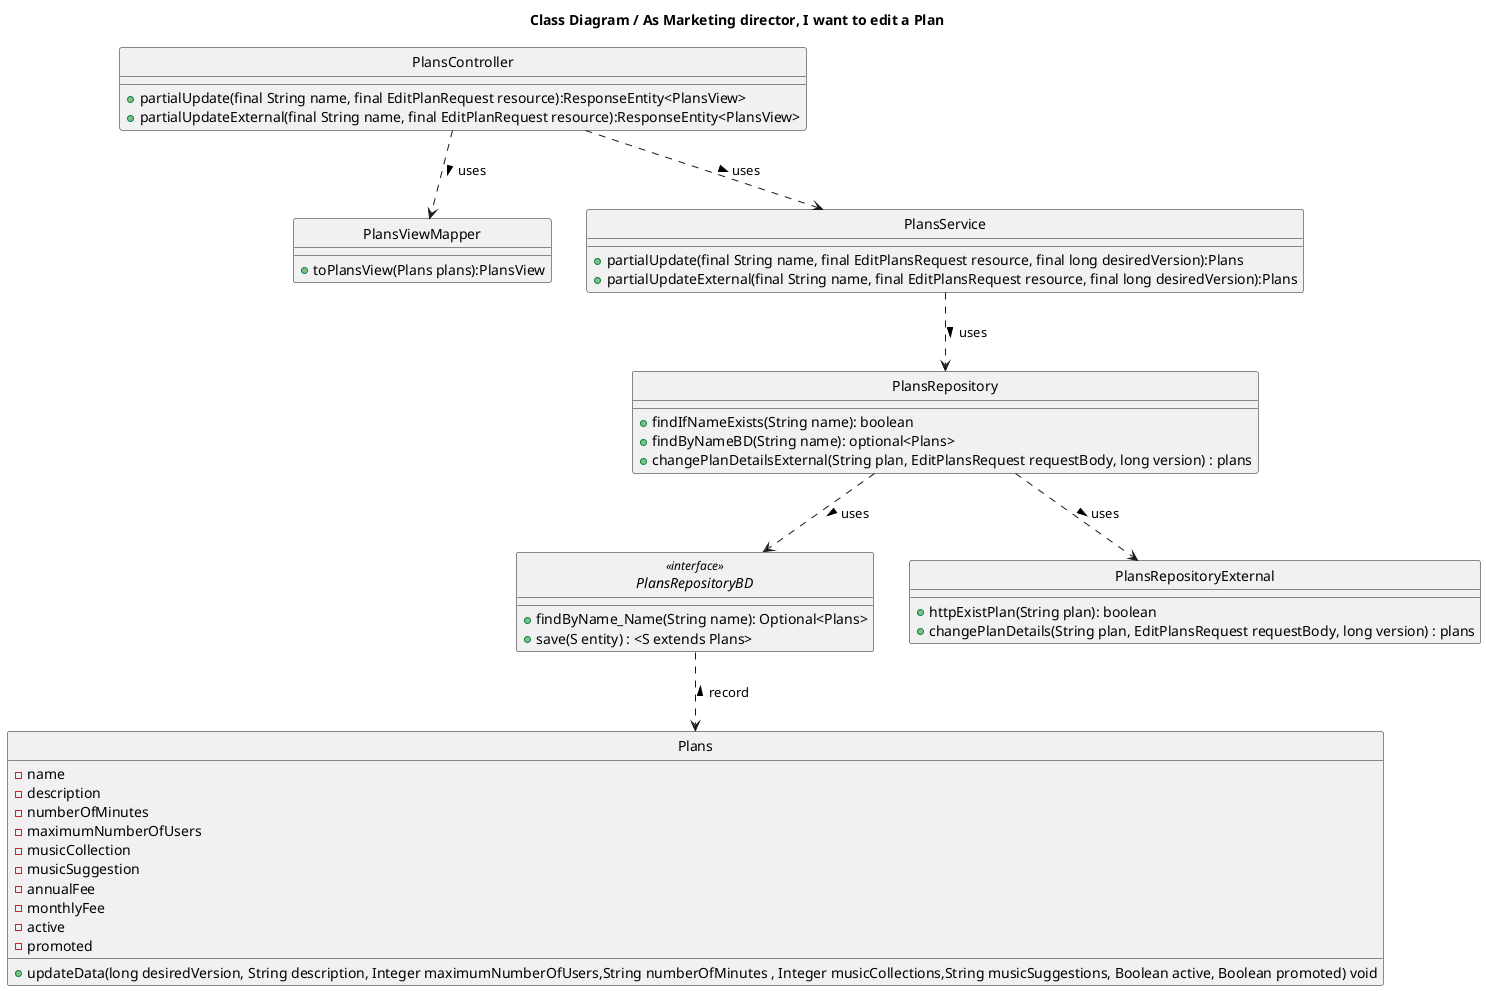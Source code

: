 @startuml
'https://plantuml.com/class-diagram
hide circle
class PlansRepositoryBD <<interface>>

title Class Diagram / As Marketing director, I want to edit a Plan



class Plans{
    -name
    - description
    - numberOfMinutes
    -maximumNumberOfUsers
    -musicCollection
     -musicSuggestion
     -annualFee
     -monthlyFee
     -active
     -promoted
     +updateData(long desiredVersion, String description, Integer maximumNumberOfUsers,String numberOfMinutes , Integer musicCollections,String musicSuggestions, Boolean active, Boolean promoted) void
}
class PlansViewMapper{
    +toPlansView(Plans plans):PlansView
}
class PlansController{
     +partialUpdate(final String name, final EditPlanRequest resource):ResponseEntity<PlansView>
     +partialUpdateExternal(final String name, final EditPlanRequest resource):ResponseEntity<PlansView>
    }
class PlansService{
 +partialUpdate(final String name, final EditPlansRequest resource, final long desiredVersion):Plans
 +partialUpdateExternal(final String name, final EditPlansRequest resource, final long desiredVersion):Plans

}

class PlansRepository{
    +findIfNameExists(String name): boolean
    +findByNameBD(String name): optional<Plans>
    +changePlanDetailsExternal(String plan, EditPlansRequest requestBody, long version) : plans
}

interface PlansRepositoryBD
{
+findByName_Name(String name): Optional<Plans>
+save(S entity) : <S extends Plans>
}

class PlansRepositoryExternal{
    +httpExistPlan(String plan): boolean
    +changePlanDetails(String plan, EditPlansRequest requestBody, long version) : plans
}


PlansController ..> PlansService: uses >
PlansService ..> PlansRepository: uses >
PlansRepository ..> PlansRepositoryBD: uses >
PlansRepository ..> PlansRepositoryExternal: uses >
PlansRepositoryBD ..> Plans: < record
PlansController ..>PlansViewMapper: uses >
@enduml
